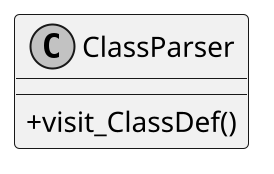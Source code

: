 @startuml
skinparam monochrome true
skinparam classAttributeIconSize 0
scale 2
class ClassParser{
    +visit_ClassDef()
}
@enduml